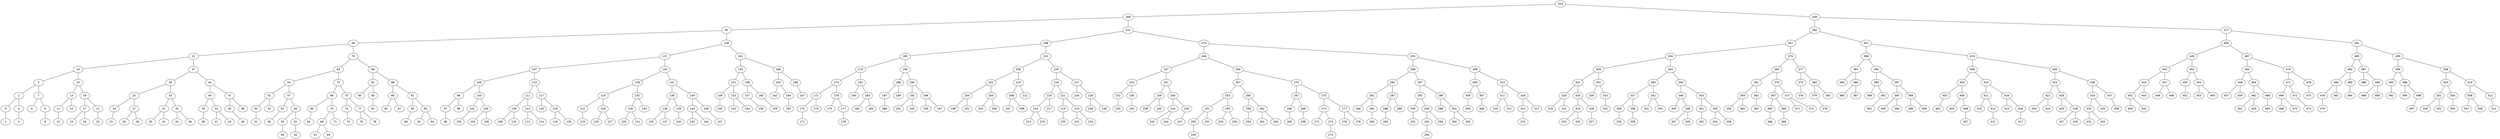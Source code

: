 graph BST {
    node [fontname="Helvetica"];
    318 [label="318"];
    318 -- 169;
    169 [label="169"];
    169 -- 95;
    95 [label="95"];
    95 -- 49;
    49 [label="49"];
    49 -- 22;
    22 [label="22"];
    22 -- 10;
    10 [label="10"];
    10 -- 5;
    5 [label="5"];
    5 -- 2;
    2 [label="2"];
    2 -- 0;
    0 [label="0"];
    0 -- 1;
    1 [label="1"];
    2 -- 4;
    4 [label="4"];
    4 -- 3;
    3 [label="3"];
    5 -- 7;
    7 [label="7"];
    7 -- 6;
    6 [label="6"];
    7 -- 9;
    9 [label="9"];
    9 -- 8;
    8 [label="8"];
    10 -- 15;
    15 [label="15"];
    15 -- 13;
    13 [label="13"];
    13 -- 11;
    11 [label="11"];
    11 -- 12;
    12 [label="12"];
    13 -- 14;
    14 [label="14"];
    15 -- 19;
    19 [label="19"];
    19 -- 17;
    17 [label="17"];
    17 -- 16;
    16 [label="16"];
    17 -- 18;
    18 [label="18"];
    19 -- 21;
    21 [label="21"];
    21 -- 20;
    20 [label="20"];
    22 -- 37;
    37 [label="37"];
    37 -- 29;
    29 [label="29"];
    29 -- 25;
    25 [label="25"];
    25 -- 24;
    24 [label="24"];
    24 -- 23;
    23 [label="23"];
    25 -- 27;
    27 [label="27"];
    27 -- 26;
    26 [label="26"];
    27 -- 28;
    28 [label="28"];
    29 -- 33;
    33 [label="33"];
    33 -- 31;
    31 [label="31"];
    31 -- 30;
    30 [label="30"];
    31 -- 32;
    32 [label="32"];
    33 -- 35;
    35 [label="35"];
    35 -- 34;
    34 [label="34"];
    35 -- 36;
    36 [label="36"];
    37 -- 44;
    44 [label="44"];
    44 -- 40;
    40 [label="40"];
    40 -- 39;
    39 [label="39"];
    39 -- 38;
    38 [label="38"];
    40 -- 42;
    42 [label="42"];
    42 -- 41;
    41 [label="41"];
    42 -- 43;
    43 [label="43"];
    44 -- 47;
    47 [label="47"];
    47 -- 45;
    45 [label="45"];
    45 -- 46;
    46 [label="46"];
    47 -- 48;
    48 [label="48"];
    49 -- 79;
    79 [label="79"];
    79 -- 63;
    63 [label="63"];
    63 -- 54;
    54 [label="54"];
    54 -- 52;
    52 [label="52"];
    52 -- 50;
    50 [label="50"];
    50 -- 51;
    51 [label="51"];
    52 -- 53;
    53 [label="53"];
    54 -- 57;
    57 [label="57"];
    57 -- 55;
    55 [label="55"];
    55 -- 56;
    56 [label="56"];
    57 -- 60;
    60 [label="60"];
    60 -- 59;
    59 [label="59"];
    59 -- 58;
    58 [label="58"];
    60 -- 61;
    61 [label="61"];
    61 -- 62;
    62 [label="62"];
    63 -- 72;
    72 [label="72"];
    72 -- 66;
    66 [label="66"];
    66 -- 65;
    65 [label="65"];
    65 -- 64;
    64 [label="64"];
    66 -- 70;
    70 [label="70"];
    70 -- 68;
    68 [label="68"];
    68 -- 67;
    67 [label="67"];
    68 -- 69;
    69 [label="69"];
    70 -- 71;
    71 [label="71"];
    72 -- 75;
    75 [label="75"];
    75 -- 74;
    74 [label="74"];
    74 -- 73;
    73 [label="73"];
    75 -- 77;
    77 [label="77"];
    77 -- 76;
    76 [label="76"];
    77 -- 78;
    78 [label="78"];
    79 -- 84;
    84 [label="84"];
    84 -- 81;
    81 [label="81"];
    81 -- 80;
    80 [label="80"];
    81 -- 83;
    83 [label="83"];
    83 -- 82;
    82 [label="82"];
    84 -- 88;
    88 [label="88"];
    88 -- 86;
    86 [label="86"];
    86 -- 85;
    85 [label="85"];
    86 -- 87;
    87 [label="87"];
    88 -- 91;
    91 [label="91"];
    91 -- 90;
    90 [label="90"];
    90 -- 89;
    89 [label="89"];
    91 -- 93;
    93 [label="93"];
    93 -- 92;
    92 [label="92"];
    93 -- 94;
    94 [label="94"];
    95 -- 148;
    148 [label="148"];
    148 -- 121;
    121 [label="121"];
    121 -- 107;
    107 [label="107"];
    107 -- 100;
    100 [label="100"];
    100 -- 98;
    98 [label="98"];
    98 -- 97;
    97 [label="97"];
    97 -- 96;
    96 [label="96"];
    98 -- 99;
    99 [label="99"];
    100 -- 103;
    103 [label="103"];
    103 -- 101;
    101 [label="101"];
    101 -- 102;
    102 [label="102"];
    103 -- 105;
    105 [label="105"];
    105 -- 104;
    104 [label="104"];
    105 -- 106;
    106 [label="106"];
    107 -- 115;
    115 [label="115"];
    115 -- 111;
    111 [label="111"];
    111 -- 109;
    109 [label="109"];
    109 -- 108;
    108 [label="108"];
    109 -- 110;
    110 [label="110"];
    111 -- 113;
    113 [label="113"];
    113 -- 112;
    112 [label="112"];
    113 -- 114;
    114 [label="114"];
    115 -- 117;
    117 [label="117"];
    117 -- 116;
    116 [label="116"];
    117 -- 119;
    119 [label="119"];
    119 -- 118;
    118 [label="118"];
    119 -- 120;
    120 [label="120"];
    121 -- 134;
    134 [label="134"];
    134 -- 128;
    128 [label="128"];
    128 -- 124;
    124 [label="124"];
    124 -- 122;
    122 [label="122"];
    122 -- 123;
    123 [label="123"];
    124 -- 126;
    126 [label="126"];
    126 -- 125;
    125 [label="125"];
    126 -- 127;
    127 [label="127"];
    128 -- 132;
    132 [label="132"];
    132 -- 130;
    130 [label="130"];
    130 -- 129;
    129 [label="129"];
    130 -- 131;
    131 [label="131"];
    132 -- 133;
    133 [label="133"];
    134 -- 141;
    141 [label="141"];
    141 -- 138;
    138 [label="138"];
    138 -- 136;
    136 [label="136"];
    136 -- 135;
    135 [label="135"];
    136 -- 137;
    137 [label="137"];
    138 -- 139;
    139 [label="139"];
    139 -- 140;
    140 [label="140"];
    141 -- 145;
    145 [label="145"];
    145 -- 143;
    143 [label="143"];
    143 -- 142;
    142 [label="142"];
    143 -- 144;
    144 [label="144"];
    145 -- 146;
    146 [label="146"];
    146 -- 147;
    147 [label="147"];
    148 -- 161;
    161 [label="161"];
    161 -- 155;
    155 [label="155"];
    155 -- 151;
    151 [label="151"];
    151 -- 149;
    149 [label="149"];
    149 -- 150;
    150 [label="150"];
    151 -- 153;
    153 [label="153"];
    153 -- 152;
    152 [label="152"];
    153 -- 154;
    154 [label="154"];
    155 -- 158;
    158 [label="158"];
    158 -- 157;
    157 [label="157"];
    157 -- 156;
    156 [label="156"];
    158 -- 160;
    160 [label="160"];
    160 -- 159;
    159 [label="159"];
    161 -- 166;
    166 [label="166"];
    166 -- 163;
    163 [label="163"];
    163 -- 162;
    162 [label="162"];
    163 -- 164;
    164 [label="164"];
    164 -- 165;
    165 [label="165"];
    166 -- 168;
    168 [label="168"];
    168 -- 167;
    167 [label="167"];
    169 -- 231;
    231 [label="231"];
    231 -- 198;
    198 [label="198"];
    198 -- 185;
    185 [label="185"];
    185 -- 179;
    179 [label="179"];
    179 -- 174;
    174 [label="174"];
    174 -- 172;
    172 [label="172"];
    172 -- 170;
    170 [label="170"];
    170 -- 171;
    171 [label="171"];
    172 -- 173;
    173 [label="173"];
    174 -- 176;
    176 [label="176"];
    176 -- 175;
    175 [label="175"];
    176 -- 177;
    177 [label="177"];
    177 -- 178;
    178 [label="178"];
    179 -- 181;
    181 [label="181"];
    181 -- 180;
    180 [label="180"];
    181 -- 183;
    183 [label="183"];
    183 -- 182;
    182 [label="182"];
    183 -- 184;
    184 [label="184"];
    185 -- 190;
    190 [label="190"];
    190 -- 188;
    188 [label="188"];
    188 -- 187;
    187 [label="187"];
    187 -- 186;
    186 [label="186"];
    188 -- 189;
    189 [label="189"];
    190 -- 194;
    194 [label="194"];
    194 -- 192;
    192 [label="192"];
    192 -- 191;
    191 [label="191"];
    192 -- 193;
    193 [label="193"];
    194 -- 196;
    196 [label="196"];
    196 -- 195;
    195 [label="195"];
    196 -- 197;
    197 [label="197"];
    198 -- 212;
    212 [label="212"];
    212 -- 206;
    206 [label="206"];
    206 -- 202;
    202 [label="202"];
    202 -- 200;
    200 [label="200"];
    200 -- 199;
    199 [label="199"];
    200 -- 201;
    201 [label="201"];
    202 -- 204;
    204 [label="204"];
    204 -- 203;
    203 [label="203"];
    204 -- 205;
    205 [label="205"];
    206 -- 210;
    210 [label="210"];
    210 -- 208;
    208 [label="208"];
    208 -- 207;
    207 [label="207"];
    208 -- 209;
    209 [label="209"];
    210 -- 211;
    211 [label="211"];
    212 -- 225;
    225 [label="225"];
    225 -- 218;
    218 [label="218"];
    218 -- 216;
    216 [label="216"];
    216 -- 214;
    214 [label="214"];
    214 -- 213;
    213 [label="213"];
    214 -- 215;
    215 [label="215"];
    216 -- 217;
    217 [label="217"];
    218 -- 221;
    221 [label="221"];
    221 -- 219;
    219 [label="219"];
    219 -- 220;
    220 [label="220"];
    221 -- 223;
    223 [label="223"];
    223 -- 222;
    222 [label="222"];
    223 -- 224;
    224 [label="224"];
    225 -- 227;
    227 [label="227"];
    227 -- 226;
    226 [label="226"];
    227 -- 229;
    229 [label="229"];
    229 -- 228;
    228 [label="228"];
    229 -- 230;
    230 [label="230"];
    231 -- 279;
    279 [label="279"];
    279 -- 248;
    248 [label="248"];
    248 -- 237;
    237 [label="237"];
    237 -- 234;
    234 [label="234"];
    234 -- 232;
    232 [label="232"];
    232 -- 233;
    233 [label="233"];
    234 -- 236;
    236 [label="236"];
    236 -- 235;
    235 [label="235"];
    237 -- 241;
    241 [label="241"];
    241 -- 239;
    239 [label="239"];
    239 -- 238;
    238 [label="238"];
    239 -- 240;
    240 [label="240"];
    241 -- 245;
    245 [label="245"];
    245 -- 243;
    243 [label="243"];
    243 -- 242;
    242 [label="242"];
    243 -- 244;
    244 [label="244"];
    245 -- 246;
    246 [label="246"];
    246 -- 247;
    247 [label="247"];
    248 -- 264;
    264 [label="264"];
    264 -- 257;
    257 [label="257"];
    257 -- 253;
    253 [label="253"];
    253 -- 251;
    251 [label="251"];
    251 -- 250;
    250 [label="250"];
    250 -- 249;
    249 [label="249"];
    251 -- 252;
    252 [label="252"];
    253 -- 255;
    255 [label="255"];
    255 -- 254;
    254 [label="254"];
    255 -- 256;
    256 [label="256"];
    257 -- 260;
    260 [label="260"];
    260 -- 258;
    258 [label="258"];
    258 -- 259;
    259 [label="259"];
    260 -- 262;
    262 [label="262"];
    262 -- 261;
    261 [label="261"];
    262 -- 263;
    263 [label="263"];
    264 -- 270;
    270 [label="270"];
    270 -- 267;
    267 [label="267"];
    267 -- 266;
    266 [label="266"];
    266 -- 265;
    265 [label="265"];
    267 -- 269;
    269 [label="269"];
    269 -- 268;
    268 [label="268"];
    270 -- 275;
    275 [label="275"];
    275 -- 272;
    272 [label="272"];
    272 -- 271;
    271 [label="271"];
    272 -- 274;
    274 [label="274"];
    274 -- 273;
    273 [label="273"];
    275 -- 277;
    277 [label="277"];
    277 -- 276;
    276 [label="276"];
    277 -- 278;
    278 [label="278"];
    279 -- 303;
    303 [label="303"];
    303 -- 289;
    289 [label="289"];
    289 -- 284;
    284 [label="284"];
    284 -- 281;
    281 [label="281"];
    281 -- 280;
    280 [label="280"];
    281 -- 282;
    282 [label="282"];
    282 -- 283;
    283 [label="283"];
    284 -- 287;
    287 [label="287"];
    287 -- 286;
    286 [label="286"];
    286 -- 285;
    285 [label="285"];
    287 -- 288;
    288 [label="288"];
    289 -- 297;
    297 [label="297"];
    297 -- 292;
    292 [label="292"];
    292 -- 290;
    290 [label="290"];
    290 -- 291;
    291 [label="291"];
    292 -- 295;
    295 [label="295"];
    295 -- 293;
    293 [label="293"];
    293 -- 294;
    294 [label="294"];
    295 -- 296;
    296 [label="296"];
    297 -- 299;
    299 [label="299"];
    299 -- 298;
    298 [label="298"];
    299 -- 301;
    301 [label="301"];
    301 -- 300;
    300 [label="300"];
    301 -- 302;
    302 [label="302"];
    303 -- 309;
    309 [label="309"];
    309 -- 306;
    306 [label="306"];
    306 -- 305;
    305 [label="305"];
    305 -- 304;
    304 [label="304"];
    306 -- 307;
    307 [label="307"];
    307 -- 308;
    308 [label="308"];
    309 -- 313;
    313 [label="313"];
    313 -- 311;
    311 [label="311"];
    311 -- 310;
    310 [label="310"];
    311 -- 312;
    312 [label="312"];
    313 -- 316;
    316 [label="316"];
    316 -- 314;
    314 [label="314"];
    314 -- 315;
    315 [label="315"];
    316 -- 317;
    317 [label="317"];
    318 -- 439;
    439 [label="439"];
    439 -- 382;
    382 [label="382"];
    382 -- 357;
    357 [label="357"];
    357 -- 334;
    334 [label="334"];
    334 -- 329;
    329 [label="329"];
    329 -- 322;
    322 [label="322"];
    322 -- 320;
    320 [label="320"];
    320 -- 319;
    319 [label="319"];
    320 -- 321;
    321 [label="321"];
    322 -- 326;
    326 [label="326"];
    326 -- 324;
    324 [label="324"];
    324 -- 323;
    323 [label="323"];
    324 -- 325;
    325 [label="325"];
    326 -- 328;
    328 [label="328"];
    328 -- 327;
    327 [label="327"];
    329 -- 331;
    331 [label="331"];
    331 -- 330;
    330 [label="330"];
    331 -- 333;
    333 [label="333"];
    333 -- 332;
    332 [label="332"];
    334 -- 344;
    344 [label="344"];
    344 -- 340;
    340 [label="340"];
    340 -- 337;
    337 [label="337"];
    337 -- 336;
    336 [label="336"];
    336 -- 335;
    335 [label="335"];
    337 -- 338;
    338 [label="338"];
    338 -- 339;
    339 [label="339"];
    340 -- 342;
    342 [label="342"];
    342 -- 341;
    341 [label="341"];
    342 -- 343;
    343 [label="343"];
    344 -- 350;
    350 [label="350"];
    350 -- 346;
    346 [label="346"];
    346 -- 345;
    345 [label="345"];
    346 -- 348;
    348 [label="348"];
    348 -- 347;
    347 [label="347"];
    348 -- 349;
    349 [label="349"];
    350 -- 353;
    353 [label="353"];
    353 -- 351;
    351 [label="351"];
    351 -- 352;
    352 [label="352"];
    353 -- 355;
    355 [label="355"];
    355 -- 354;
    354 [label="354"];
    355 -- 356;
    356 [label="356"];
    357 -- 374;
    374 [label="374"];
    374 -- 364;
    364 [label="364"];
    364 -- 361;
    361 [label="361"];
    361 -- 359;
    359 [label="359"];
    359 -- 358;
    358 [label="358"];
    359 -- 360;
    360 [label="360"];
    361 -- 362;
    362 [label="362"];
    362 -- 363;
    363 [label="363"];
    364 -- 370;
    370 [label="370"];
    370 -- 367;
    367 [label="367"];
    367 -- 365;
    365 [label="365"];
    365 -- 366;
    366 [label="366"];
    367 -- 369;
    369 [label="369"];
    369 -- 368;
    368 [label="368"];
    370 -- 372;
    372 [label="372"];
    372 -- 371;
    371 [label="371"];
    372 -- 373;
    373 [label="373"];
    374 -- 377;
    377 [label="377"];
    377 -- 375;
    375 [label="375"];
    375 -- 376;
    376 [label="376"];
    377 -- 380;
    380 [label="380"];
    380 -- 379;
    379 [label="379"];
    379 -- 378;
    378 [label="378"];
    380 -- 381;
    381 [label="381"];
    382 -- 401;
    401 [label="401"];
    401 -- 388;
    388 [label="388"];
    388 -- 384;
    384 [label="384"];
    384 -- 383;
    383 [label="383"];
    384 -- 386;
    386 [label="386"];
    386 -- 385;
    385 [label="385"];
    386 -- 387;
    387 [label="387"];
    388 -- 393;
    393 [label="393"];
    393 -- 390;
    390 [label="390"];
    390 -- 389;
    389 [label="389"];
    390 -- 392;
    392 [label="392"];
    392 -- 391;
    391 [label="391"];
    393 -- 397;
    397 [label="397"];
    397 -- 395;
    395 [label="395"];
    395 -- 394;
    394 [label="394"];
    395 -- 396;
    396 [label="396"];
    397 -- 399;
    399 [label="399"];
    399 -- 398;
    398 [label="398"];
    399 -- 400;
    400 [label="400"];
    401 -- 419;
    419 [label="419"];
    419 -- 409;
    409 [label="409"];
    409 -- 404;
    404 [label="404"];
    404 -- 403;
    403 [label="403"];
    403 -- 402;
    402 [label="402"];
    404 -- 406;
    406 [label="406"];
    406 -- 405;
    405 [label="405"];
    406 -- 408;
    408 [label="408"];
    408 -- 407;
    407 [label="407"];
    409 -- 414;
    414 [label="414"];
    414 -- 411;
    411 [label="411"];
    411 -- 410;
    410 [label="410"];
    411 -- 413;
    413 [label="413"];
    413 -- 412;
    412 [label="412"];
    414 -- 416;
    416 [label="416"];
    416 -- 415;
    415 [label="415"];
    416 -- 418;
    418 [label="418"];
    418 -- 417;
    417 [label="417"];
    419 -- 430;
    430 [label="430"];
    430 -- 424;
    424 [label="424"];
    424 -- 421;
    421 [label="421"];
    421 -- 420;
    420 [label="420"];
    421 -- 423;
    423 [label="423"];
    424 -- 426;
    426 [label="426"];
    426 -- 425;
    425 [label="425"];
    426 -- 428;
    428 [label="428"];
    428 -- 427;
    427 [label="427"];
    428 -- 429;
    429 [label="429"];
    430 -- 436;
    436 [label="436"];
    436 -- 434;
    434 [label="434"];
    434 -- 432;
    432 [label="432"];
    432 -- 431;
    431 [label="431"];
    432 -- 433;
    433 [label="433"];
    434 -- 435;
    435 [label="435"];
    436 -- 437;
    437 [label="437"];
    437 -- 438;
    438 [label="438"];
    439 -- 477;
    477 [label="477"];
    477 -- 456;
    456 [label="456"];
    456 -- 449;
    449 [label="449"];
    449 -- 445;
    445 [label="445"];
    445 -- 443;
    443 [label="443"];
    443 -- 441;
    441 [label="441"];
    441 -- 440;
    440 [label="440"];
    441 -- 442;
    442 [label="442"];
    443 -- 444;
    444 [label="444"];
    445 -- 447;
    447 [label="447"];
    447 -- 446;
    446 [label="446"];
    447 -- 448;
    448 [label="448"];
    449 -- 452;
    452 [label="452"];
    452 -- 450;
    450 [label="450"];
    450 -- 451;
    451 [label="451"];
    452 -- 454;
    454 [label="454"];
    454 -- 453;
    453 [label="453"];
    454 -- 455;
    455 [label="455"];
    456 -- 467;
    467 [label="467"];
    467 -- 460;
    460 [label="460"];
    460 -- 458;
    458 [label="458"];
    458 -- 457;
    457 [label="457"];
    458 -- 459;
    459 [label="459"];
    460 -- 464;
    464 [label="464"];
    464 -- 462;
    462 [label="462"];
    462 -- 461;
    461 [label="461"];
    462 -- 463;
    463 [label="463"];
    464 -- 466;
    466 [label="466"];
    466 -- 465;
    465 [label="465"];
    467 -- 474;
    474 [label="474"];
    474 -- 471;
    471 [label="471"];
    471 -- 469;
    469 [label="469"];
    469 -- 468;
    468 [label="468"];
    469 -- 470;
    470 [label="470"];
    471 -- 472;
    472 [label="472"];
    472 -- 473;
    473 [label="473"];
    474 -- 476;
    476 [label="476"];
    476 -- 475;
    475 [label="475"];
    477 -- 491;
    491 [label="491"];
    491 -- 485;
    485 [label="485"];
    485 -- 482;
    482 [label="482"];
    482 -- 480;
    480 [label="480"];
    480 -- 478;
    478 [label="478"];
    478 -- 479;
    479 [label="479"];
    480 -- 481;
    481 [label="481"];
    482 -- 483;
    483 [label="483"];
    483 -- 484;
    484 [label="484"];
    485 -- 487;
    487 [label="487"];
    487 -- 486;
    486 [label="486"];
    487 -- 489;
    489 [label="489"];
    489 -- 488;
    488 [label="488"];
    489 -- 490;
    490 [label="490"];
    491 -- 499;
    499 [label="499"];
    499 -- 494;
    494 [label="494"];
    494 -- 493;
    493 [label="493"];
    493 -- 492;
    492 [label="492"];
    494 -- 496;
    496 [label="496"];
    496 -- 495;
    495 [label="495"];
    496 -- 498;
    498 [label="498"];
    498 -- 497;
    497 [label="497"];
    499 -- 506;
    506 [label="506"];
    506 -- 503;
    503 [label="503"];
    503 -- 501;
    501 [label="501"];
    501 -- 500;
    500 [label="500"];
    501 -- 502;
    502 [label="502"];
    503 -- 504;
    504 [label="504"];
    504 -- 505;
    505 [label="505"];
    506 -- 510;
    510 [label="510"];
    510 -- 508;
    508 [label="508"];
    508 -- 507;
    507 [label="507"];
    508 -- 509;
    509 [label="509"];
    510 -- 511;
    511 [label="511"];
    511 -- 512;
    512 [label="512"];
}

